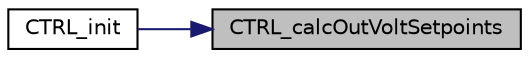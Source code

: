digraph "CTRL_calcOutVoltSetpoints"
{
 // LATEX_PDF_SIZE
  edge [fontname="Helvetica",fontsize="10",labelfontname="Helvetica",labelfontsize="10"];
  node [fontname="Helvetica",fontsize="10",shape=record];
  rankdir="RL";
  Node1 [label="CTRL_calcOutVoltSetpoints",height=0.2,width=0.4,color="black", fillcolor="grey75", style="filled", fontcolor="black",tooltip=" "];
  Node1 -> Node2 [dir="back",color="midnightblue",fontsize="10",style="solid"];
  Node2 [label="CTRL_init",height=0.2,width=0.4,color="black", fillcolor="white", style="filled",URL="$ctrl_8c.html#a4a0290966c5015c292041efb98500d0c",tooltip=" "];
}
